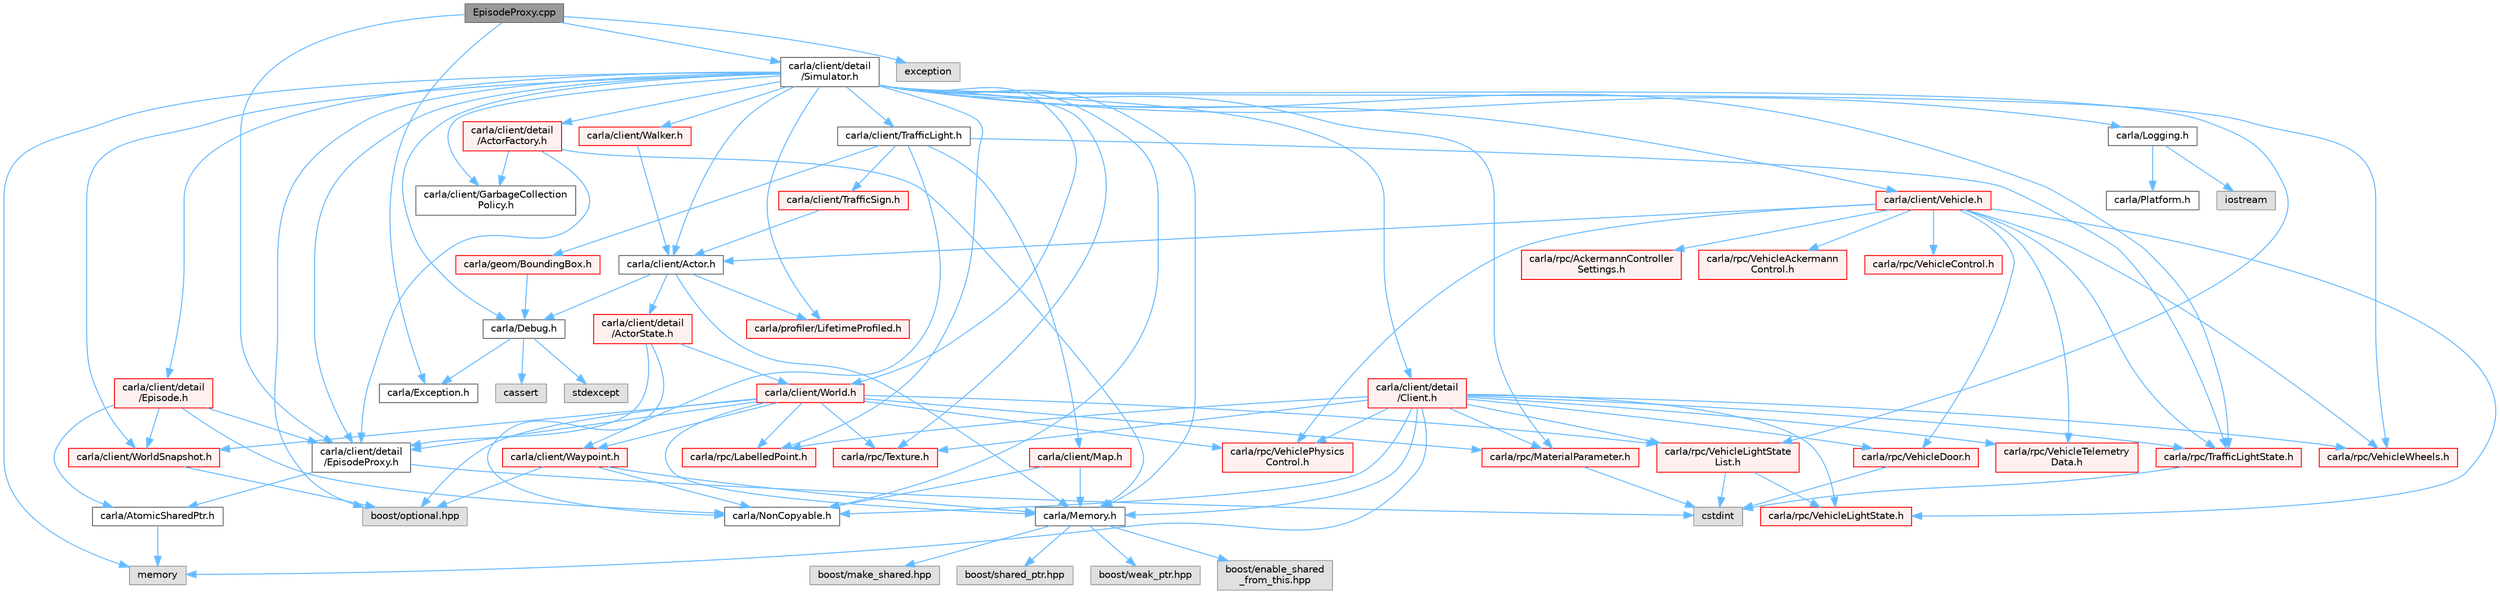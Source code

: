 digraph "EpisodeProxy.cpp"
{
 // INTERACTIVE_SVG=YES
 // LATEX_PDF_SIZE
  bgcolor="transparent";
  edge [fontname=Helvetica,fontsize=10,labelfontname=Helvetica,labelfontsize=10];
  node [fontname=Helvetica,fontsize=10,shape=box,height=0.2,width=0.4];
  Node1 [id="Node000001",label="EpisodeProxy.cpp",height=0.2,width=0.4,color="gray40", fillcolor="grey60", style="filled", fontcolor="black",tooltip=" "];
  Node1 -> Node2 [id="edge1_Node000001_Node000002",color="steelblue1",style="solid",tooltip=" "];
  Node2 [id="Node000002",label="carla/client/detail\l/EpisodeProxy.h",height=0.2,width=0.4,color="grey40", fillcolor="white", style="filled",URL="$dc/dc2/EpisodeProxy_8h.html",tooltip=" "];
  Node2 -> Node3 [id="edge2_Node000002_Node000003",color="steelblue1",style="solid",tooltip=" "];
  Node3 [id="Node000003",label="carla/AtomicSharedPtr.h",height=0.2,width=0.4,color="grey40", fillcolor="white", style="filled",URL="$df/de2/AtomicSharedPtr_8h.html",tooltip=" "];
  Node3 -> Node4 [id="edge3_Node000003_Node000004",color="steelblue1",style="solid",tooltip=" "];
  Node4 [id="Node000004",label="memory",height=0.2,width=0.4,color="grey60", fillcolor="#E0E0E0", style="filled",tooltip=" "];
  Node2 -> Node5 [id="edge4_Node000002_Node000005",color="steelblue1",style="solid",tooltip=" "];
  Node5 [id="Node000005",label="cstdint",height=0.2,width=0.4,color="grey60", fillcolor="#E0E0E0", style="filled",tooltip=" "];
  Node1 -> Node6 [id="edge5_Node000001_Node000006",color="steelblue1",style="solid",tooltip=" "];
  Node6 [id="Node000006",label="carla/Exception.h",height=0.2,width=0.4,color="grey40", fillcolor="white", style="filled",URL="$d8/d8a/Exception_8h.html",tooltip=" "];
  Node1 -> Node7 [id="edge6_Node000001_Node000007",color="steelblue1",style="solid",tooltip=" "];
  Node7 [id="Node000007",label="carla/client/detail\l/Simulator.h",height=0.2,width=0.4,color="grey40", fillcolor="white", style="filled",URL="$d6/d4a/Simulator_8h.html",tooltip=" "];
  Node7 -> Node8 [id="edge7_Node000007_Node000008",color="steelblue1",style="solid",tooltip=" "];
  Node8 [id="Node000008",label="carla/Debug.h",height=0.2,width=0.4,color="grey40", fillcolor="white", style="filled",URL="$d4/deb/Debug_8h.html",tooltip=" "];
  Node8 -> Node6 [id="edge8_Node000008_Node000006",color="steelblue1",style="solid",tooltip=" "];
  Node8 -> Node9 [id="edge9_Node000008_Node000009",color="steelblue1",style="solid",tooltip=" "];
  Node9 [id="Node000009",label="stdexcept",height=0.2,width=0.4,color="grey60", fillcolor="#E0E0E0", style="filled",tooltip=" "];
  Node8 -> Node10 [id="edge10_Node000008_Node000010",color="steelblue1",style="solid",tooltip=" "];
  Node10 [id="Node000010",label="cassert",height=0.2,width=0.4,color="grey60", fillcolor="#E0E0E0", style="filled",tooltip=" "];
  Node7 -> Node11 [id="edge11_Node000007_Node000011",color="steelblue1",style="solid",tooltip=" "];
  Node11 [id="Node000011",label="carla/Logging.h",height=0.2,width=0.4,color="grey40", fillcolor="white", style="filled",URL="$de/d87/Logging_8h.html",tooltip=" "];
  Node11 -> Node12 [id="edge12_Node000011_Node000012",color="steelblue1",style="solid",tooltip=" "];
  Node12 [id="Node000012",label="carla/Platform.h",height=0.2,width=0.4,color="grey40", fillcolor="white", style="filled",URL="$d9/dd0/Platform_8h.html",tooltip=" "];
  Node11 -> Node13 [id="edge13_Node000011_Node000013",color="steelblue1",style="solid",tooltip=" "];
  Node13 [id="Node000013",label="iostream",height=0.2,width=0.4,color="grey60", fillcolor="#E0E0E0", style="filled",tooltip=" "];
  Node7 -> Node14 [id="edge14_Node000007_Node000014",color="steelblue1",style="solid",tooltip=" "];
  Node14 [id="Node000014",label="carla/Memory.h",height=0.2,width=0.4,color="grey40", fillcolor="white", style="filled",URL="$de/d5c/Memory_8h.html",tooltip=" "];
  Node14 -> Node15 [id="edge15_Node000014_Node000015",color="steelblue1",style="solid",tooltip=" "];
  Node15 [id="Node000015",label="boost/enable_shared\l_from_this.hpp",height=0.2,width=0.4,color="grey60", fillcolor="#E0E0E0", style="filled",tooltip=" "];
  Node14 -> Node16 [id="edge16_Node000014_Node000016",color="steelblue1",style="solid",tooltip=" "];
  Node16 [id="Node000016",label="boost/make_shared.hpp",height=0.2,width=0.4,color="grey60", fillcolor="#E0E0E0", style="filled",tooltip=" "];
  Node14 -> Node17 [id="edge17_Node000014_Node000017",color="steelblue1",style="solid",tooltip=" "];
  Node17 [id="Node000017",label="boost/shared_ptr.hpp",height=0.2,width=0.4,color="grey60", fillcolor="#E0E0E0", style="filled",tooltip=" "];
  Node14 -> Node18 [id="edge18_Node000014_Node000018",color="steelblue1",style="solid",tooltip=" "];
  Node18 [id="Node000018",label="boost/weak_ptr.hpp",height=0.2,width=0.4,color="grey60", fillcolor="#E0E0E0", style="filled",tooltip=" "];
  Node7 -> Node19 [id="edge19_Node000007_Node000019",color="steelblue1",style="solid",tooltip=" "];
  Node19 [id="Node000019",label="carla/NonCopyable.h",height=0.2,width=0.4,color="grey40", fillcolor="white", style="filled",URL="$d4/dd8/LibCarla_2source_2carla_2NonCopyable_8h.html",tooltip=" "];
  Node7 -> Node20 [id="edge20_Node000007_Node000020",color="steelblue1",style="solid",tooltip=" "];
  Node20 [id="Node000020",label="carla/client/Actor.h",height=0.2,width=0.4,color="grey40", fillcolor="white", style="filled",URL="$da/d48/client_2Actor_8h.html",tooltip=" "];
  Node20 -> Node8 [id="edge21_Node000020_Node000008",color="steelblue1",style="solid",tooltip=" "];
  Node20 -> Node14 [id="edge22_Node000020_Node000014",color="steelblue1",style="solid",tooltip=" "];
  Node20 -> Node21 [id="edge23_Node000020_Node000021",color="steelblue1",style="solid",tooltip=" "];
  Node21 [id="Node000021",label="carla/client/detail\l/ActorState.h",height=0.2,width=0.4,color="red", fillcolor="#FFF0F0", style="filled",URL="$d4/d22/client_2detail_2ActorState_8h.html",tooltip=" "];
  Node21 -> Node19 [id="edge24_Node000021_Node000019",color="steelblue1",style="solid",tooltip=" "];
  Node21 -> Node22 [id="edge25_Node000021_Node000022",color="steelblue1",style="solid",tooltip=" "];
  Node22 [id="Node000022",label="carla/client/World.h",height=0.2,width=0.4,color="red", fillcolor="#FFF0F0", style="filled",URL="$dd/d5b/World_8h.html",tooltip=" "];
  Node22 -> Node14 [id="edge26_Node000022_Node000014",color="steelblue1",style="solid",tooltip=" "];
  Node22 -> Node59 [id="edge27_Node000022_Node000059",color="steelblue1",style="solid",tooltip=" "];
  Node59 [id="Node000059",label="carla/client/Waypoint.h",height=0.2,width=0.4,color="red", fillcolor="#FFF0F0", style="filled",URL="$d0/d47/client_2Waypoint_8h.html",tooltip=" "];
  Node59 -> Node14 [id="edge28_Node000059_Node000014",color="steelblue1",style="solid",tooltip=" "];
  Node59 -> Node19 [id="edge29_Node000059_Node000019",color="steelblue1",style="solid",tooltip=" "];
  Node59 -> Node82 [id="edge30_Node000059_Node000082",color="steelblue1",style="solid",tooltip=" "];
  Node82 [id="Node000082",label="boost/optional.hpp",height=0.2,width=0.4,color="grey60", fillcolor="#E0E0E0", style="filled",tooltip=" "];
  Node22 -> Node98 [id="edge31_Node000022_Node000098",color="steelblue1",style="solid",tooltip=" "];
  Node98 [id="Node000098",label="carla/client/WorldSnapshot.h",height=0.2,width=0.4,color="red", fillcolor="#FFF0F0", style="filled",URL="$df/d11/WorldSnapshot_8h.html",tooltip=" "];
  Node98 -> Node82 [id="edge32_Node000098_Node000082",color="steelblue1",style="solid",tooltip=" "];
  Node22 -> Node2 [id="edge33_Node000022_Node000002",color="steelblue1",style="solid",tooltip=" "];
  Node22 -> Node153 [id="edge34_Node000022_Node000153",color="steelblue1",style="solid",tooltip=" "];
  Node153 [id="Node000153",label="carla/rpc/LabelledPoint.h",height=0.2,width=0.4,color="red", fillcolor="#FFF0F0", style="filled",URL="$d2/dd4/LabelledPoint_8h.html",tooltip=" "];
  Node22 -> Node156 [id="edge35_Node000022_Node000156",color="steelblue1",style="solid",tooltip=" "];
  Node156 [id="Node000156",label="carla/rpc/VehiclePhysics\lControl.h",height=0.2,width=0.4,color="red", fillcolor="#FFF0F0", style="filled",URL="$d1/d8e/LibCarla_2source_2carla_2rpc_2VehiclePhysicsControl_8h.html",tooltip=" "];
  Node22 -> Node166 [id="edge36_Node000022_Node000166",color="steelblue1",style="solid",tooltip=" "];
  Node166 [id="Node000166",label="carla/rpc/VehicleLightState\lList.h",height=0.2,width=0.4,color="red", fillcolor="#FFF0F0", style="filled",URL="$d8/d09/VehicleLightStateList_8h.html",tooltip=" "];
  Node166 -> Node167 [id="edge37_Node000166_Node000167",color="steelblue1",style="solid",tooltip=" "];
  Node167 [id="Node000167",label="carla/rpc/VehicleLightState.h",height=0.2,width=0.4,color="red", fillcolor="#FFF0F0", style="filled",URL="$d8/d64/LibCarla_2source_2carla_2rpc_2VehicleLightState_8h.html",tooltip=" "];
  Node166 -> Node5 [id="edge38_Node000166_Node000005",color="steelblue1",style="solid",tooltip=" "];
  Node22 -> Node170 [id="edge39_Node000022_Node000170",color="steelblue1",style="solid",tooltip=" "];
  Node170 [id="Node000170",label="carla/rpc/Texture.h",height=0.2,width=0.4,color="red", fillcolor="#FFF0F0", style="filled",URL="$d9/dbf/Texture_8h.html",tooltip=" "];
  Node22 -> Node171 [id="edge40_Node000022_Node000171",color="steelblue1",style="solid",tooltip=" "];
  Node171 [id="Node000171",label="carla/rpc/MaterialParameter.h",height=0.2,width=0.4,color="red", fillcolor="#FFF0F0", style="filled",URL="$d7/d10/MaterialParameter_8h.html",tooltip=" "];
  Node171 -> Node5 [id="edge41_Node000171_Node000005",color="steelblue1",style="solid",tooltip=" "];
  Node22 -> Node82 [id="edge42_Node000022_Node000082",color="steelblue1",style="solid",tooltip=" "];
  Node21 -> Node2 [id="edge43_Node000021_Node000002",color="steelblue1",style="solid",tooltip=" "];
  Node20 -> Node174 [id="edge44_Node000020_Node000174",color="steelblue1",style="solid",tooltip=" "];
  Node174 [id="Node000174",label="carla/profiler/LifetimeProfiled.h",height=0.2,width=0.4,color="red", fillcolor="#FFF0F0", style="filled",URL="$d9/dc4/LifetimeProfiled_8h.html",tooltip=" "];
  Node7 -> Node175 [id="edge45_Node000007_Node000175",color="steelblue1",style="solid",tooltip=" "];
  Node175 [id="Node000175",label="carla/client/GarbageCollection\lPolicy.h",height=0.2,width=0.4,color="grey40", fillcolor="white", style="filled",URL="$d7/dc8/GarbageCollectionPolicy_8h.html",tooltip=" "];
  Node7 -> Node176 [id="edge46_Node000007_Node000176",color="steelblue1",style="solid",tooltip=" "];
  Node176 [id="Node000176",label="carla/client/TrafficLight.h",height=0.2,width=0.4,color="grey40", fillcolor="white", style="filled",URL="$d5/d9e/TrafficLight_8h.html",tooltip=" "];
  Node176 -> Node177 [id="edge47_Node000176_Node000177",color="steelblue1",style="solid",tooltip=" "];
  Node177 [id="Node000177",label="carla/client/TrafficSign.h",height=0.2,width=0.4,color="red", fillcolor="#FFF0F0", style="filled",URL="$d6/d83/TrafficSign_8h.html",tooltip=" "];
  Node177 -> Node20 [id="edge48_Node000177_Node000020",color="steelblue1",style="solid",tooltip=" "];
  Node176 -> Node104 [id="edge49_Node000176_Node000104",color="steelblue1",style="solid",tooltip=" "];
  Node104 [id="Node000104",label="carla/rpc/TrafficLightState.h",height=0.2,width=0.4,color="red", fillcolor="#FFF0F0", style="filled",URL="$d1/d16/LibCarla_2source_2carla_2rpc_2TrafficLightState_8h.html",tooltip=" "];
  Node104 -> Node5 [id="edge50_Node000104_Node000005",color="steelblue1",style="solid",tooltip=" "];
  Node176 -> Node59 [id="edge51_Node000176_Node000059",color="steelblue1",style="solid",tooltip=" "];
  Node176 -> Node178 [id="edge52_Node000176_Node000178",color="steelblue1",style="solid",tooltip=" "];
  Node178 [id="Node000178",label="carla/client/Map.h",height=0.2,width=0.4,color="red", fillcolor="#FFF0F0", style="filled",URL="$d4/d9d/client_2Map_8h.html",tooltip=" "];
  Node178 -> Node14 [id="edge53_Node000178_Node000014",color="steelblue1",style="solid",tooltip=" "];
  Node178 -> Node19 [id="edge54_Node000178_Node000019",color="steelblue1",style="solid",tooltip=" "];
  Node176 -> Node27 [id="edge55_Node000176_Node000027",color="steelblue1",style="solid",tooltip=" "];
  Node27 [id="Node000027",label="carla/geom/BoundingBox.h",height=0.2,width=0.4,color="red", fillcolor="#FFF0F0", style="filled",URL="$d2/dfe/LibCarla_2source_2carla_2geom_2BoundingBox_8h.html",tooltip=" "];
  Node27 -> Node8 [id="edge56_Node000027_Node000008",color="steelblue1",style="solid",tooltip=" "];
  Node7 -> Node196 [id="edge57_Node000007_Node000196",color="steelblue1",style="solid",tooltip=" "];
  Node196 [id="Node000196",label="carla/client/Vehicle.h",height=0.2,width=0.4,color="red", fillcolor="#FFF0F0", style="filled",URL="$d9/d18/Vehicle_8h.html",tooltip=" "];
  Node196 -> Node20 [id="edge58_Node000196_Node000020",color="steelblue1",style="solid",tooltip=" "];
  Node196 -> Node197 [id="edge59_Node000196_Node000197",color="steelblue1",style="solid",tooltip=" "];
  Node197 [id="Node000197",label="carla/rpc/AckermannController\lSettings.h",height=0.2,width=0.4,color="red", fillcolor="#FFF0F0", style="filled",URL="$d0/d10/LibCarla_2source_2carla_2rpc_2AckermannControllerSettings_8h.html",tooltip=" "];
  Node196 -> Node104 [id="edge60_Node000196_Node000104",color="steelblue1",style="solid",tooltip=" "];
  Node196 -> Node200 [id="edge61_Node000196_Node000200",color="steelblue1",style="solid",tooltip=" "];
  Node200 [id="Node000200",label="carla/rpc/VehicleAckermann\lControl.h",height=0.2,width=0.4,color="red", fillcolor="#FFF0F0", style="filled",URL="$dc/def/LibCarla_2source_2carla_2rpc_2VehicleAckermannControl_8h.html",tooltip=" "];
  Node196 -> Node105 [id="edge62_Node000196_Node000105",color="steelblue1",style="solid",tooltip=" "];
  Node105 [id="Node000105",label="carla/rpc/VehicleControl.h",height=0.2,width=0.4,color="red", fillcolor="#FFF0F0", style="filled",URL="$dd/d28/LibCarla_2source_2carla_2rpc_2VehicleControl_8h.html",tooltip=" "];
  Node196 -> Node203 [id="edge63_Node000196_Node000203",color="steelblue1",style="solid",tooltip=" "];
  Node203 [id="Node000203",label="carla/rpc/VehicleDoor.h",height=0.2,width=0.4,color="red", fillcolor="#FFF0F0", style="filled",URL="$da/dc3/VehicleDoor_8h.html",tooltip=" "];
  Node203 -> Node5 [id="edge64_Node000203_Node000005",color="steelblue1",style="solid",tooltip=" "];
  Node196 -> Node167 [id="edge65_Node000196_Node000167",color="steelblue1",style="solid",tooltip=" "];
  Node196 -> Node156 [id="edge66_Node000196_Node000156",color="steelblue1",style="solid",tooltip=" "];
  Node196 -> Node204 [id="edge67_Node000196_Node000204",color="steelblue1",style="solid",tooltip=" "];
  Node204 [id="Node000204",label="carla/rpc/VehicleTelemetry\lData.h",height=0.2,width=0.4,color="red", fillcolor="#FFF0F0", style="filled",URL="$d3/d90/LibCarla_2source_2carla_2rpc_2VehicleTelemetryData_8h.html",tooltip=" "];
  Node196 -> Node206 [id="edge68_Node000196_Node000206",color="steelblue1",style="solid",tooltip=" "];
  Node206 [id="Node000206",label="carla/rpc/VehicleWheels.h",height=0.2,width=0.4,color="red", fillcolor="#FFF0F0", style="filled",URL="$d2/d02/VehicleWheels_8h.html",tooltip=" "];
  Node7 -> Node213 [id="edge69_Node000007_Node000213",color="steelblue1",style="solid",tooltip=" "];
  Node213 [id="Node000213",label="carla/client/Walker.h",height=0.2,width=0.4,color="red", fillcolor="#FFF0F0", style="filled",URL="$d5/d10/Walker_8h.html",tooltip=" "];
  Node213 -> Node20 [id="edge70_Node000213_Node000020",color="steelblue1",style="solid",tooltip=" "];
  Node7 -> Node22 [id="edge71_Node000007_Node000022",color="steelblue1",style="solid",tooltip=" "];
  Node7 -> Node98 [id="edge72_Node000007_Node000098",color="steelblue1",style="solid",tooltip=" "];
  Node7 -> Node222 [id="edge73_Node000007_Node000222",color="steelblue1",style="solid",tooltip=" "];
  Node222 [id="Node000222",label="carla/client/detail\l/ActorFactory.h",height=0.2,width=0.4,color="red", fillcolor="#FFF0F0", style="filled",URL="$d7/dae/ActorFactory_8h.html",tooltip=" "];
  Node222 -> Node14 [id="edge74_Node000222_Node000014",color="steelblue1",style="solid",tooltip=" "];
  Node222 -> Node175 [id="edge75_Node000222_Node000175",color="steelblue1",style="solid",tooltip=" "];
  Node222 -> Node2 [id="edge76_Node000222_Node000002",color="steelblue1",style="solid",tooltip=" "];
  Node7 -> Node223 [id="edge77_Node000007_Node000223",color="steelblue1",style="solid",tooltip=" "];
  Node223 [id="Node000223",label="carla/client/detail\l/Client.h",height=0.2,width=0.4,color="red", fillcolor="#FFF0F0", style="filled",URL="$df/d8b/client_2detail_2Client_8h.html",tooltip=" "];
  Node223 -> Node14 [id="edge78_Node000223_Node000014",color="steelblue1",style="solid",tooltip=" "];
  Node223 -> Node19 [id="edge79_Node000223_Node000019",color="steelblue1",style="solid",tooltip=" "];
  Node223 -> Node153 [id="edge80_Node000223_Node000153",color="steelblue1",style="solid",tooltip=" "];
  Node223 -> Node104 [id="edge81_Node000223_Node000104",color="steelblue1",style="solid",tooltip=" "];
  Node223 -> Node203 [id="edge82_Node000223_Node000203",color="steelblue1",style="solid",tooltip=" "];
  Node223 -> Node166 [id="edge83_Node000223_Node000166",color="steelblue1",style="solid",tooltip=" "];
  Node223 -> Node167 [id="edge84_Node000223_Node000167",color="steelblue1",style="solid",tooltip=" "];
  Node223 -> Node156 [id="edge85_Node000223_Node000156",color="steelblue1",style="solid",tooltip=" "];
  Node223 -> Node204 [id="edge86_Node000223_Node000204",color="steelblue1",style="solid",tooltip=" "];
  Node223 -> Node206 [id="edge87_Node000223_Node000206",color="steelblue1",style="solid",tooltip=" "];
  Node223 -> Node170 [id="edge88_Node000223_Node000170",color="steelblue1",style="solid",tooltip=" "];
  Node223 -> Node171 [id="edge89_Node000223_Node000171",color="steelblue1",style="solid",tooltip=" "];
  Node223 -> Node4 [id="edge90_Node000223_Node000004",color="steelblue1",style="solid",tooltip=" "];
  Node7 -> Node92 [id="edge91_Node000007_Node000092",color="steelblue1",style="solid",tooltip=" "];
  Node92 [id="Node000092",label="carla/client/detail\l/Episode.h",height=0.2,width=0.4,color="red", fillcolor="#FFF0F0", style="filled",URL="$d9/d9e/Episode_8h.html",tooltip=" "];
  Node92 -> Node3 [id="edge92_Node000092_Node000003",color="steelblue1",style="solid",tooltip=" "];
  Node92 -> Node19 [id="edge93_Node000092_Node000019",color="steelblue1",style="solid",tooltip=" "];
  Node92 -> Node98 [id="edge94_Node000092_Node000098",color="steelblue1",style="solid",tooltip=" "];
  Node92 -> Node2 [id="edge95_Node000092_Node000002",color="steelblue1",style="solid",tooltip=" "];
  Node7 -> Node2 [id="edge96_Node000007_Node000002",color="steelblue1",style="solid",tooltip=" "];
  Node7 -> Node174 [id="edge97_Node000007_Node000174",color="steelblue1",style="solid",tooltip=" "];
  Node7 -> Node104 [id="edge98_Node000007_Node000104",color="steelblue1",style="solid",tooltip=" "];
  Node7 -> Node166 [id="edge99_Node000007_Node000166",color="steelblue1",style="solid",tooltip=" "];
  Node7 -> Node153 [id="edge100_Node000007_Node000153",color="steelblue1",style="solid",tooltip=" "];
  Node7 -> Node206 [id="edge101_Node000007_Node000206",color="steelblue1",style="solid",tooltip=" "];
  Node7 -> Node170 [id="edge102_Node000007_Node000170",color="steelblue1",style="solid",tooltip=" "];
  Node7 -> Node171 [id="edge103_Node000007_Node000171",color="steelblue1",style="solid",tooltip=" "];
  Node7 -> Node82 [id="edge104_Node000007_Node000082",color="steelblue1",style="solid",tooltip=" "];
  Node7 -> Node4 [id="edge105_Node000007_Node000004",color="steelblue1",style="solid",tooltip=" "];
  Node1 -> Node96 [id="edge106_Node000001_Node000096",color="steelblue1",style="solid",tooltip=" "];
  Node96 [id="Node000096",label="exception",height=0.2,width=0.4,color="grey60", fillcolor="#E0E0E0", style="filled",tooltip=" "];
}
